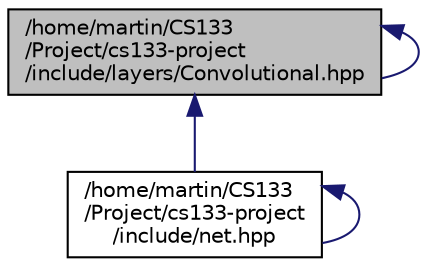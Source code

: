 digraph "/home/martin/CS133/Project/cs133-project/include/layers/Convolutional.hpp"
{
  edge [fontname="Helvetica",fontsize="10",labelfontname="Helvetica",labelfontsize="10"];
  node [fontname="Helvetica",fontsize="10",shape=record];
  Node4 [label="/home/martin/CS133\l/Project/cs133-project\l/include/layers/Convolutional.hpp",height=0.2,width=0.4,color="black", fillcolor="grey75", style="filled", fontcolor="black"];
  Node4 -> Node4 [dir="back",color="midnightblue",fontsize="10",style="solid",fontname="Helvetica"];
  Node4 -> Node5 [dir="back",color="midnightblue",fontsize="10",style="solid",fontname="Helvetica"];
  Node5 [label="/home/martin/CS133\l/Project/cs133-project\l/include/net.hpp",height=0.2,width=0.4,color="black", fillcolor="white", style="filled",URL="$_net_8hpp.html"];
  Node5 -> Node5 [dir="back",color="midnightblue",fontsize="10",style="solid",fontname="Helvetica"];
}
